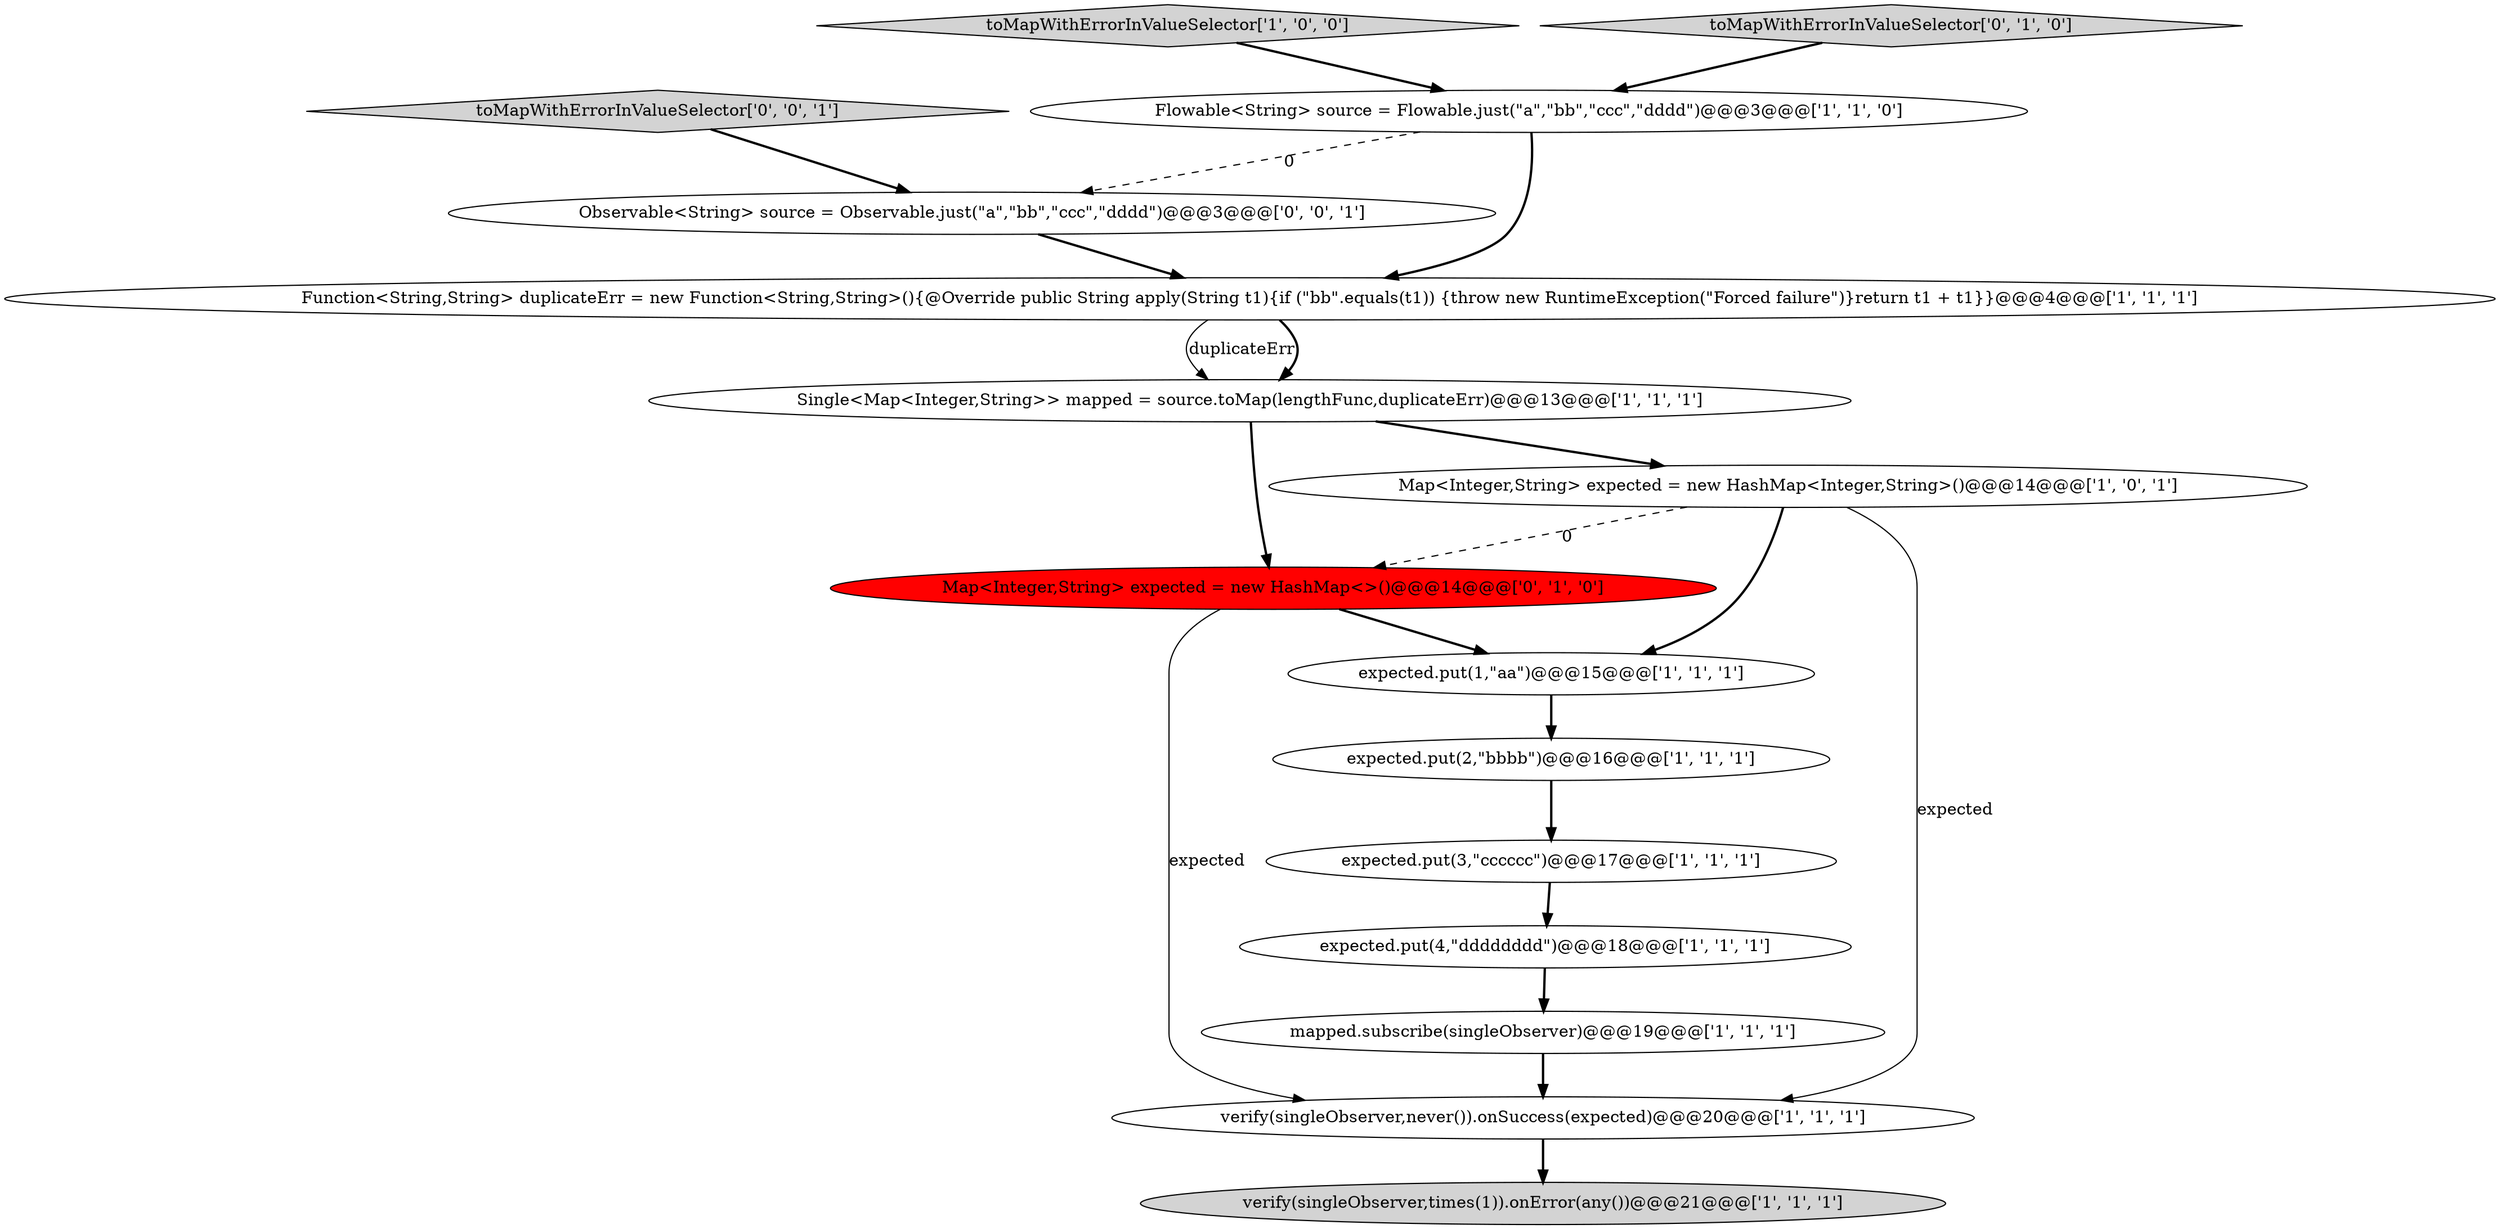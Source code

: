 digraph {
9 [style = filled, label = "expected.put(2,\"bbbb\")@@@16@@@['1', '1', '1']", fillcolor = white, shape = ellipse image = "AAA0AAABBB1BBB"];
2 [style = filled, label = "Function<String,String> duplicateErr = new Function<String,String>(){@Override public String apply(String t1){if (\"bb\".equals(t1)) {throw new RuntimeException(\"Forced failure\")}return t1 + t1}}@@@4@@@['1', '1', '1']", fillcolor = white, shape = ellipse image = "AAA0AAABBB1BBB"];
6 [style = filled, label = "verify(singleObserver,never()).onSuccess(expected)@@@20@@@['1', '1', '1']", fillcolor = white, shape = ellipse image = "AAA0AAABBB1BBB"];
0 [style = filled, label = "verify(singleObserver,times(1)).onError(any())@@@21@@@['1', '1', '1']", fillcolor = lightgray, shape = ellipse image = "AAA0AAABBB1BBB"];
8 [style = filled, label = "mapped.subscribe(singleObserver)@@@19@@@['1', '1', '1']", fillcolor = white, shape = ellipse image = "AAA0AAABBB1BBB"];
5 [style = filled, label = "expected.put(1,\"aa\")@@@15@@@['1', '1', '1']", fillcolor = white, shape = ellipse image = "AAA0AAABBB1BBB"];
15 [style = filled, label = "toMapWithErrorInValueSelector['0', '0', '1']", fillcolor = lightgray, shape = diamond image = "AAA0AAABBB3BBB"];
7 [style = filled, label = "toMapWithErrorInValueSelector['1', '0', '0']", fillcolor = lightgray, shape = diamond image = "AAA0AAABBB1BBB"];
13 [style = filled, label = "toMapWithErrorInValueSelector['0', '1', '0']", fillcolor = lightgray, shape = diamond image = "AAA0AAABBB2BBB"];
10 [style = filled, label = "expected.put(4,\"dddddddd\")@@@18@@@['1', '1', '1']", fillcolor = white, shape = ellipse image = "AAA0AAABBB1BBB"];
11 [style = filled, label = "expected.put(3,\"cccccc\")@@@17@@@['1', '1', '1']", fillcolor = white, shape = ellipse image = "AAA0AAABBB1BBB"];
14 [style = filled, label = "Observable<String> source = Observable.just(\"a\",\"bb\",\"ccc\",\"dddd\")@@@3@@@['0', '0', '1']", fillcolor = white, shape = ellipse image = "AAA0AAABBB3BBB"];
3 [style = filled, label = "Flowable<String> source = Flowable.just(\"a\",\"bb\",\"ccc\",\"dddd\")@@@3@@@['1', '1', '0']", fillcolor = white, shape = ellipse image = "AAA0AAABBB1BBB"];
12 [style = filled, label = "Map<Integer,String> expected = new HashMap<>()@@@14@@@['0', '1', '0']", fillcolor = red, shape = ellipse image = "AAA1AAABBB2BBB"];
4 [style = filled, label = "Single<Map<Integer,String>> mapped = source.toMap(lengthFunc,duplicateErr)@@@13@@@['1', '1', '1']", fillcolor = white, shape = ellipse image = "AAA0AAABBB1BBB"];
1 [style = filled, label = "Map<Integer,String> expected = new HashMap<Integer,String>()@@@14@@@['1', '0', '1']", fillcolor = white, shape = ellipse image = "AAA0AAABBB1BBB"];
1->5 [style = bold, label=""];
9->11 [style = bold, label=""];
12->5 [style = bold, label=""];
5->9 [style = bold, label=""];
15->14 [style = bold, label=""];
12->6 [style = solid, label="expected"];
8->6 [style = bold, label=""];
6->0 [style = bold, label=""];
2->4 [style = solid, label="duplicateErr"];
2->4 [style = bold, label=""];
7->3 [style = bold, label=""];
1->12 [style = dashed, label="0"];
3->2 [style = bold, label=""];
10->8 [style = bold, label=""];
13->3 [style = bold, label=""];
11->10 [style = bold, label=""];
4->12 [style = bold, label=""];
4->1 [style = bold, label=""];
14->2 [style = bold, label=""];
3->14 [style = dashed, label="0"];
1->6 [style = solid, label="expected"];
}
